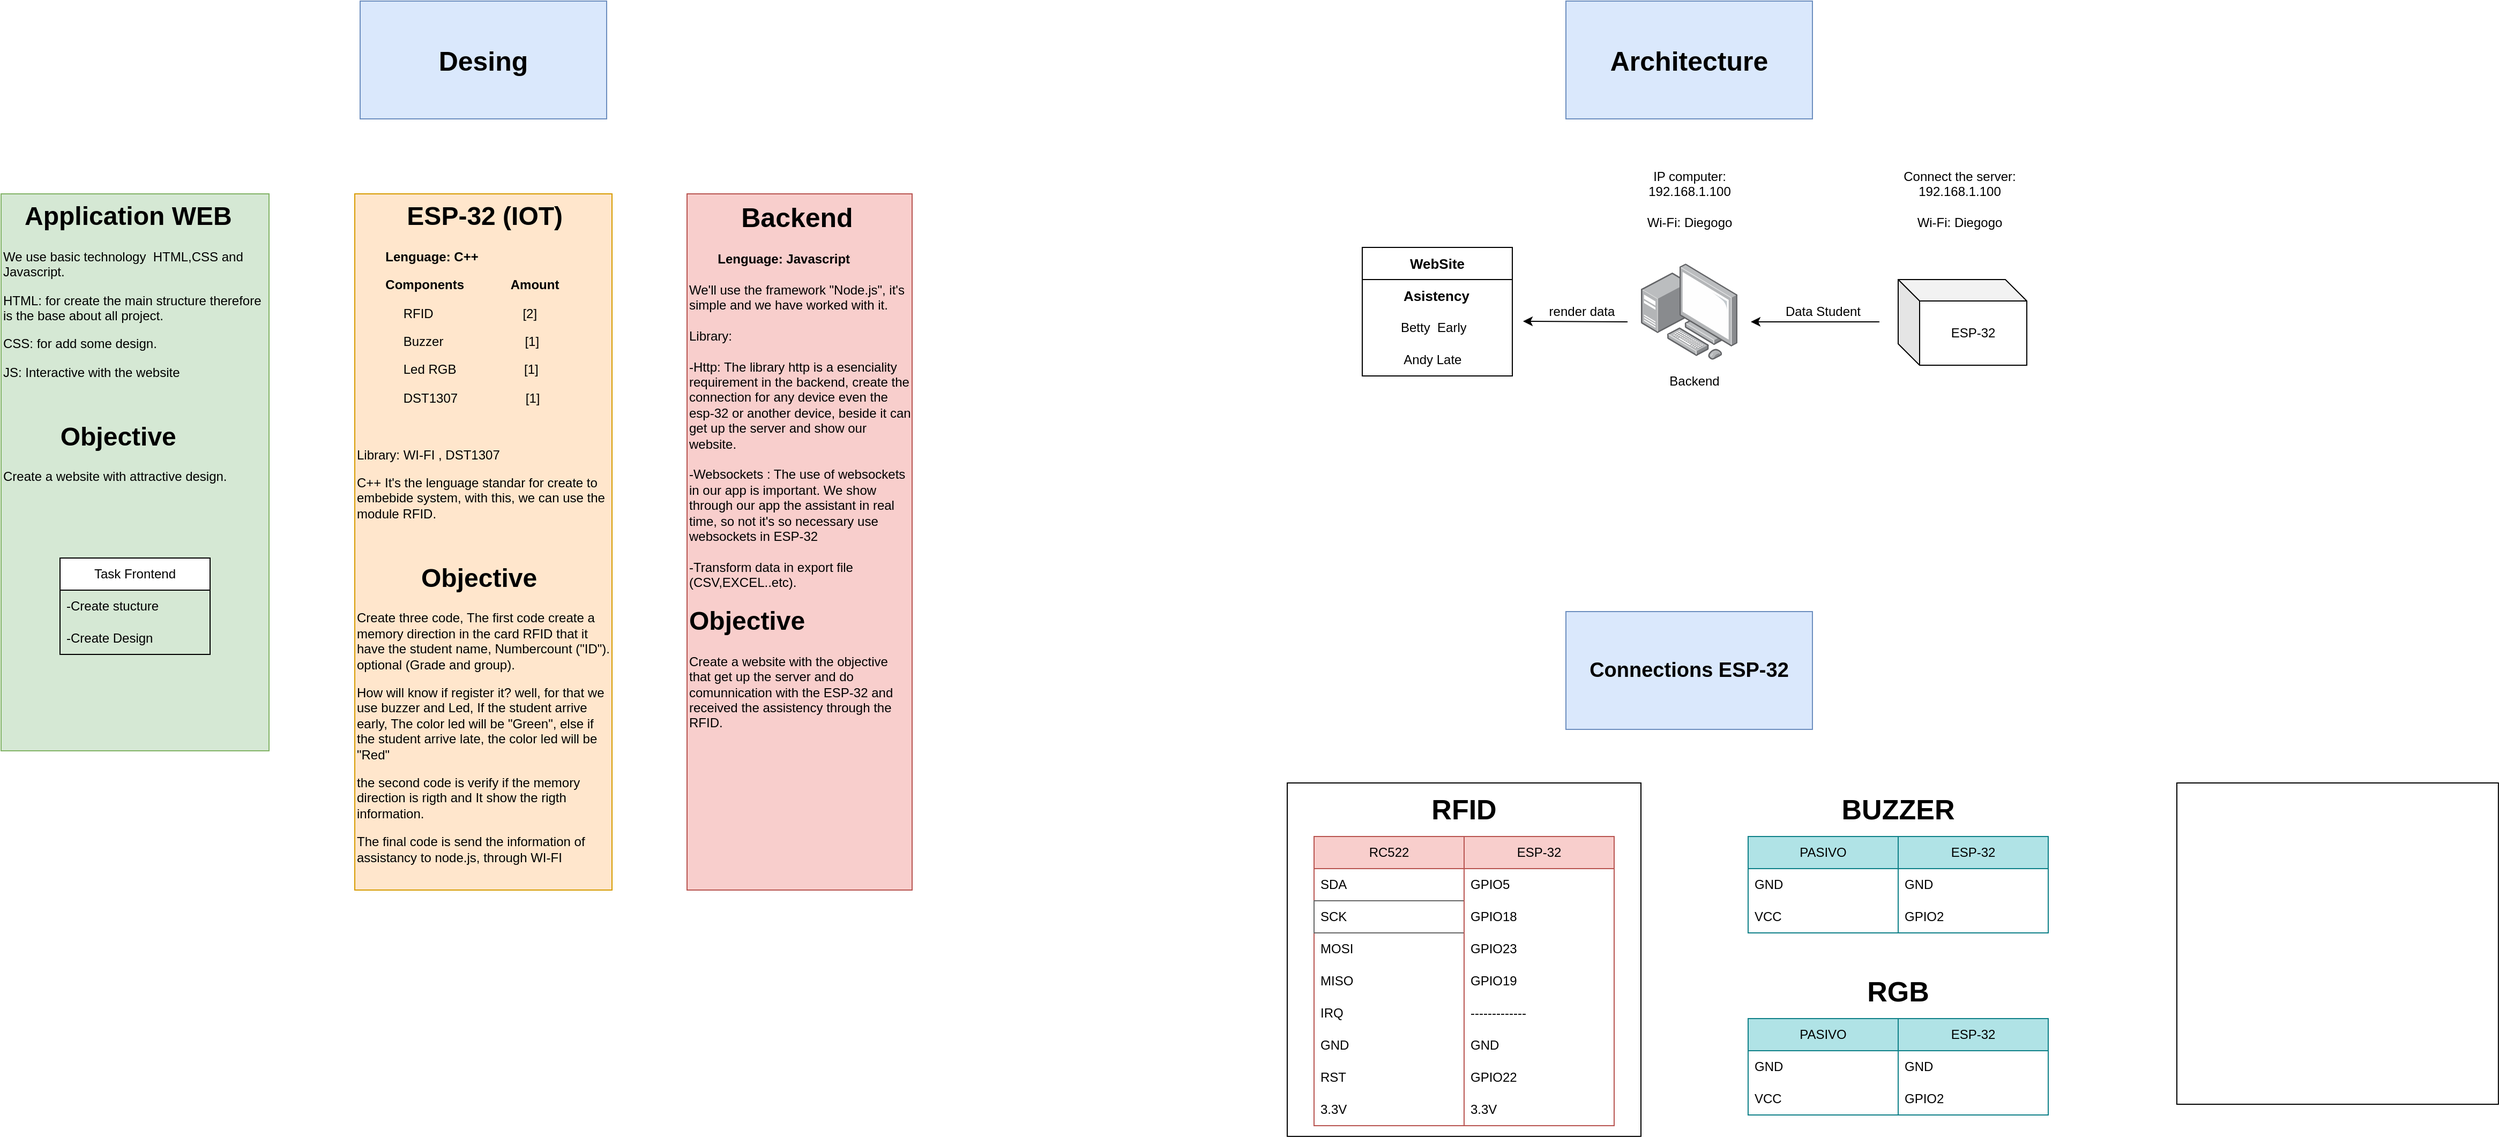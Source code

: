 <mxfile version="28.2.3">
  <diagram name="Página-1" id="RbUS8o9OJ7nkaZEAhIF7">
    <mxGraphModel dx="3965" dy="3158" grid="1" gridSize="10" guides="1" tooltips="1" connect="1" arrows="1" fold="1" page="0" pageScale="1" pageWidth="827" pageHeight="1169" background="light-dark(#FFFFFF,#050112)" math="0" shadow="0">
      <root>
        <mxCell id="0" />
        <mxCell id="1" parent="0" />
        <mxCell id="6i5jWwC4zZT9hXB-V2WH-5" value="&lt;h1 style=&quot;margin-top: 0px;&quot;&gt;&amp;nbsp; &amp;nbsp;Application WEB&lt;/h1&gt;&lt;p&gt;We use basic technology&amp;nbsp; HTML,CSS and Javascript.&lt;/p&gt;&lt;p&gt;HTML: for create the main structure therefore is the base about all project.&lt;/p&gt;&lt;p&gt;CSS: for add some design.&lt;/p&gt;&lt;p&gt;JS: Interactive with the website&lt;/p&gt;&lt;p&gt;&lt;br&gt;&lt;/p&gt;&lt;div&gt;&lt;h1 style=&quot;margin-top: 0px;&quot;&gt;&amp;nbsp; &amp;nbsp; &amp;nbsp; &amp;nbsp; Objective&lt;/h1&gt;&lt;/div&gt;&lt;div&gt;Create a website with attractive design.&lt;/div&gt;&lt;div&gt;&lt;br&gt;&lt;/div&gt;" style="text;html=1;whiteSpace=wrap;overflow=hidden;rounded=0;fillColor=#d5e8d4;strokeColor=#82b366;" parent="1" vertex="1">
          <mxGeometry x="-20" y="-640" width="250" height="520" as="geometry" />
        </mxCell>
        <mxCell id="6i5jWwC4zZT9hXB-V2WH-12" value="&lt;h1 style=&quot;margin-top: 0px;&quot;&gt;&amp;nbsp; &amp;nbsp; &amp;nbsp; &amp;nbsp;ESP-32 (IOT)&lt;/h1&gt;&lt;p&gt;&lt;b&gt;&lt;span style=&quot;white-space: pre;&quot;&gt;&#x9;&lt;/span&gt;Lenguage: C++&lt;/b&gt;&lt;/p&gt;&lt;p&gt;&lt;b&gt;&amp;nbsp; &amp;nbsp; &amp;nbsp; &amp;nbsp; Components&lt;span style=&quot;white-space: pre;&quot;&gt;&#x9;&lt;/span&gt;&lt;span style=&quot;white-space: pre;&quot;&gt;&#x9;&lt;/span&gt;&amp;nbsp; &amp;nbsp;Amount&lt;/b&gt;&lt;/p&gt;&lt;p&gt;&amp;nbsp; &amp;nbsp; &amp;nbsp; &amp;nbsp; &amp;nbsp; &amp;nbsp; &amp;nbsp;RFID&amp;nbsp; &amp;nbsp; &amp;nbsp; &amp;nbsp; &amp;nbsp; &amp;nbsp; &amp;nbsp; &amp;nbsp; &amp;nbsp; &amp;nbsp; &amp;nbsp; &amp;nbsp; &amp;nbsp;[2]&lt;/p&gt;&lt;p&gt;&amp;nbsp; &amp;nbsp; &amp;nbsp; &amp;nbsp; &amp;nbsp; &amp;nbsp; &amp;nbsp;Buzzer&lt;span style=&quot;white-space: pre;&quot;&gt;&#x9;&lt;/span&gt;&amp;nbsp; &amp;nbsp; &amp;nbsp; &amp;nbsp; &amp;nbsp; &amp;nbsp; &amp;nbsp; &amp;nbsp;[1]&lt;/p&gt;&lt;p&gt;&amp;nbsp; &amp;nbsp; &amp;nbsp; &amp;nbsp; &amp;nbsp; &amp;nbsp; &amp;nbsp;Led RGB&amp;nbsp; &amp;nbsp; &amp;nbsp; &amp;nbsp; &amp;nbsp; &amp;nbsp; &amp;nbsp; &amp;nbsp; &amp;nbsp; &amp;nbsp;[1]&lt;/p&gt;&lt;p&gt;&amp;nbsp; &amp;nbsp; &amp;nbsp; &amp;nbsp; &amp;nbsp; &amp;nbsp; &amp;nbsp;DST1307&amp;nbsp; &amp;nbsp; &amp;nbsp; &amp;nbsp; &amp;nbsp; &amp;nbsp; &amp;nbsp; &amp;nbsp; &amp;nbsp; &amp;nbsp;[1]&lt;/p&gt;&lt;p&gt;&lt;span style=&quot;background-color: transparent; color: light-dark(rgb(0, 0, 0), rgb(255, 255, 255));&quot;&gt;&lt;br&gt;&lt;/span&gt;&lt;/p&gt;&lt;p&gt;&lt;span style=&quot;background-color: transparent; color: light-dark(rgb(0, 0, 0), rgb(255, 255, 255));&quot;&gt;Library: WI-FI , DST1307&lt;/span&gt;&lt;/p&gt;&lt;p&gt;C++ It&#39;s the lenguage standar for create to embebide system, with this, we can use the module RFID.&lt;/p&gt;&lt;p&gt;&lt;br&gt;&lt;/p&gt;&lt;div&gt;&lt;h1 style=&quot;margin-top: 0px;&quot;&gt;&amp;nbsp; &amp;nbsp; &amp;nbsp; &amp;nbsp; &amp;nbsp;Objective&lt;/h1&gt;&lt;/div&gt;&lt;p&gt;Create three code, The first code create a memory direction in the card RFID that it have the student name, Numbercount (&quot;ID&quot;). optional (Grade and group).&lt;/p&gt;&lt;p&gt;How will know if register it? well, for that we use buzzer and Led, If the student arrive early, The color led will be &quot;Green&quot;, else if the student arrive late, the color led will be &quot;Red&quot;&lt;/p&gt;&lt;p&gt;the second code is verify if the memory direction is rigth and It show the rigth information.&lt;/p&gt;&lt;p&gt;The final code is send the information of assistancy to node.js,&amp;nbsp;&lt;span style=&quot;background-color: transparent; color: light-dark(rgb(0, 0, 0), rgb(255, 255, 255));&quot;&gt;through WI-FI&lt;/span&gt;&lt;/p&gt;&lt;p&gt;&lt;br&gt;&lt;/p&gt;&lt;p&gt;&lt;br&gt;&lt;/p&gt;&lt;p&gt;&lt;br&gt;&lt;/p&gt;" style="text;html=1;whiteSpace=wrap;overflow=hidden;rounded=0;fillColor=#ffe6cc;strokeColor=#d79b00;" parent="1" vertex="1">
          <mxGeometry x="310" y="-640" width="240" height="650" as="geometry" />
        </mxCell>
        <mxCell id="6i5jWwC4zZT9hXB-V2WH-13" value="&lt;h1 style=&quot;margin-top: 0px;&quot;&gt;&lt;span style=&quot;background-color: transparent; color: light-dark(rgb(0, 0, 0), rgb(255, 255, 255));&quot;&gt;&lt;font style=&quot;font-size: 25px;&quot;&gt;&amp;nbsp; &amp;nbsp; &amp;nbsp; &amp;nbsp;Backend&lt;/font&gt;&lt;/span&gt;&lt;/h1&gt;&lt;div&gt;&lt;b&gt;&lt;span style=&quot;white-space: pre;&quot;&gt;&#x9;&lt;/span&gt;Lenguage: Javascript&lt;/b&gt;&lt;/div&gt;&lt;div&gt;&lt;br&gt;&lt;/div&gt;&lt;div&gt;&lt;div&gt;We&#39;ll use the framework &quot;Node.js&quot;, it&#39;s simple and we have worked with it.&lt;/div&gt;&lt;div&gt;&lt;br&gt;&lt;/div&gt;&lt;div&gt;Library:&lt;/div&gt;&lt;div&gt;&lt;br&gt;&lt;/div&gt;&lt;div&gt;-Http: The library http is a esenciality requirement in the backend, create the connection for any device even the esp-32 or another device, beside it can get up the server and show our website.&lt;/div&gt;&lt;div&gt;&lt;br&gt;&lt;/div&gt;&lt;div&gt;-Websockets : The use of websockets in our app is important. We show through our app the assistant in real time, so not it&#39;s so necessary use websockets in ESP-32&lt;/div&gt;&lt;div&gt;&lt;br&gt;&lt;/div&gt;&lt;div&gt;-Transform data in export file (CSV,EXCEL..etc).&lt;/div&gt;&lt;/div&gt;&lt;div&gt;&lt;br&gt;&lt;/div&gt;&lt;div&gt;&lt;div&gt;&lt;h1 style=&quot;margin-top: 0px;&quot;&gt;Objective&lt;/h1&gt;&lt;/div&gt;&lt;/div&gt;&lt;div&gt;Create a website with the objective that get up the server and do comunnication with the ESP-32 and received the assistency through the RFID.&lt;/div&gt;" style="text;html=1;whiteSpace=wrap;overflow=hidden;rounded=0;fillColor=#f8cecc;strokeColor=#b85450;" parent="1" vertex="1">
          <mxGeometry x="620" y="-640" width="210" height="650" as="geometry" />
        </mxCell>
        <mxCell id="6i5jWwC4zZT9hXB-V2WH-14" value="&lt;span style=&quot;font-size: 25px;&quot;&gt;&lt;b&gt;Desing&lt;/b&gt;&lt;/span&gt;" style="text;html=1;align=center;verticalAlign=middle;whiteSpace=wrap;rounded=0;fillColor=#dae8fc;strokeColor=#6c8ebf;" parent="1" vertex="1">
          <mxGeometry x="315" y="-820" width="230" height="110" as="geometry" />
        </mxCell>
        <mxCell id="6i5jWwC4zZT9hXB-V2WH-16" value="&lt;span style=&quot;font-size: 25px;&quot;&gt;&lt;b&gt;Architecture&lt;/b&gt;&lt;/span&gt;" style="text;html=1;align=center;verticalAlign=middle;whiteSpace=wrap;rounded=0;fillColor=#dae8fc;strokeColor=#6c8ebf;" parent="1" vertex="1">
          <mxGeometry x="1440" y="-820" width="230" height="110" as="geometry" />
        </mxCell>
        <mxCell id="6i5jWwC4zZT9hXB-V2WH-22" value="Task Frontend" style="swimlane;fontStyle=0;childLayout=stackLayout;horizontal=1;startSize=30;horizontalStack=0;resizeParent=1;resizeParentMax=0;resizeLast=0;collapsible=1;marginBottom=0;whiteSpace=wrap;html=1;" parent="1" vertex="1">
          <mxGeometry x="35" y="-300" width="140" height="90" as="geometry" />
        </mxCell>
        <mxCell id="6i5jWwC4zZT9hXB-V2WH-23" value="-Create stucture" style="text;strokeColor=none;fillColor=none;align=left;verticalAlign=middle;spacingLeft=4;spacingRight=4;overflow=hidden;points=[[0,0.5],[1,0.5]];portConstraint=eastwest;rotatable=0;whiteSpace=wrap;html=1;" parent="6i5jWwC4zZT9hXB-V2WH-22" vertex="1">
          <mxGeometry y="30" width="140" height="30" as="geometry" />
        </mxCell>
        <mxCell id="6i5jWwC4zZT9hXB-V2WH-24" value="-Create Design" style="text;strokeColor=none;fillColor=none;align=left;verticalAlign=middle;spacingLeft=4;spacingRight=4;overflow=hidden;points=[[0,0.5],[1,0.5]];portConstraint=eastwest;rotatable=0;whiteSpace=wrap;html=1;" parent="6i5jWwC4zZT9hXB-V2WH-22" vertex="1">
          <mxGeometry y="60" width="140" height="30" as="geometry" />
        </mxCell>
        <mxCell id="x3ObjkOd4FbKlMlAvdoj-1" value="&lt;b&gt;&lt;font style=&quot;font-size: 13px;&quot;&gt;WebSite&lt;/font&gt;&lt;/b&gt;" style="swimlane;fontStyle=0;childLayout=stackLayout;horizontal=1;startSize=30;horizontalStack=0;resizeParent=1;resizeParentMax=0;resizeLast=0;collapsible=1;marginBottom=0;whiteSpace=wrap;html=1;" vertex="1" parent="1">
          <mxGeometry x="1250" y="-590" width="140" height="120" as="geometry" />
        </mxCell>
        <mxCell id="x3ObjkOd4FbKlMlAvdoj-2" value="&lt;b&gt;&lt;font style=&quot;font-size: 13px;&quot;&gt;&amp;nbsp; &amp;nbsp; &amp;nbsp; &amp;nbsp; &amp;nbsp;Asistency&lt;/font&gt;&lt;/b&gt;" style="text;strokeColor=none;fillColor=none;align=left;verticalAlign=middle;spacingLeft=4;spacingRight=4;overflow=hidden;points=[[0,0.5],[1,0.5]];portConstraint=eastwest;rotatable=0;whiteSpace=wrap;html=1;" vertex="1" parent="x3ObjkOd4FbKlMlAvdoj-1">
          <mxGeometry y="30" width="140" height="30" as="geometry" />
        </mxCell>
        <mxCell id="x3ObjkOd4FbKlMlAvdoj-3" value="&amp;nbsp; &amp;nbsp; &amp;nbsp; &amp;nbsp; &amp;nbsp;Betty&amp;nbsp; Early" style="text;strokeColor=none;fillColor=none;align=left;verticalAlign=middle;spacingLeft=4;spacingRight=4;overflow=hidden;points=[[0,0.5],[1,0.5]];portConstraint=eastwest;rotatable=0;whiteSpace=wrap;html=1;" vertex="1" parent="x3ObjkOd4FbKlMlAvdoj-1">
          <mxGeometry y="60" width="140" height="30" as="geometry" />
        </mxCell>
        <mxCell id="x3ObjkOd4FbKlMlAvdoj-4" value="&amp;nbsp; &amp;nbsp; &amp;nbsp; &amp;nbsp; &amp;nbsp; Andy Late" style="text;strokeColor=none;fillColor=none;align=left;verticalAlign=middle;spacingLeft=4;spacingRight=4;overflow=hidden;points=[[0,0.5],[1,0.5]];portConstraint=eastwest;rotatable=0;whiteSpace=wrap;html=1;" vertex="1" parent="x3ObjkOd4FbKlMlAvdoj-1">
          <mxGeometry y="90" width="140" height="30" as="geometry" />
        </mxCell>
        <mxCell id="x3ObjkOd4FbKlMlAvdoj-8" value="ESP-32" style="shape=cube;whiteSpace=wrap;html=1;boundedLbl=1;backgroundOutline=1;darkOpacity=0.05;darkOpacity2=0.1;" vertex="1" parent="1">
          <mxGeometry x="1750" y="-560" width="120" height="80" as="geometry" />
        </mxCell>
        <mxCell id="x3ObjkOd4FbKlMlAvdoj-11" value="" style="endArrow=classic;html=1;rounded=0;" edge="1" parent="1">
          <mxGeometry width="50" height="50" relative="1" as="geometry">
            <mxPoint x="1732.5" y="-520.56" as="sourcePoint" />
            <mxPoint x="1612.5" y="-520.56" as="targetPoint" />
          </mxGeometry>
        </mxCell>
        <mxCell id="x3ObjkOd4FbKlMlAvdoj-12" value="IP computer: 192.168.1.100&lt;div&gt;&lt;br&gt;&lt;div&gt;Wi-Fi: Diegogo&lt;/div&gt;&lt;/div&gt;" style="text;html=1;align=center;verticalAlign=middle;whiteSpace=wrap;rounded=0;" vertex="1" parent="1">
          <mxGeometry x="1497.5" y="-650" width="115" height="30" as="geometry" />
        </mxCell>
        <mxCell id="x3ObjkOd4FbKlMlAvdoj-16" value="" style="endArrow=classic;html=1;rounded=0;" edge="1" parent="1">
          <mxGeometry width="50" height="50" relative="1" as="geometry">
            <mxPoint x="1497.5" y="-520.56" as="sourcePoint" />
            <mxPoint x="1400" y="-521" as="targetPoint" />
          </mxGeometry>
        </mxCell>
        <mxCell id="x3ObjkOd4FbKlMlAvdoj-17" value="Connect the server: 192.168.1.100&lt;div&gt;&lt;br&gt;&lt;div&gt;Wi-Fi: Diegogo&lt;/div&gt;&lt;/div&gt;" style="text;html=1;align=center;verticalAlign=middle;whiteSpace=wrap;rounded=0;" vertex="1" parent="1">
          <mxGeometry x="1750" y="-670" width="115" height="70" as="geometry" />
        </mxCell>
        <mxCell id="x3ObjkOd4FbKlMlAvdoj-18" value="" style="image;points=[];aspect=fixed;html=1;align=center;shadow=0;dashed=0;image=img/lib/allied_telesis/computer_and_terminals/Personal_Computer_with_Server.svg;direction=east;" vertex="1" parent="1">
          <mxGeometry x="1510" y="-575" width="90" height="90" as="geometry" />
        </mxCell>
        <mxCell id="x3ObjkOd4FbKlMlAvdoj-19" value="Backend" style="text;html=1;align=center;verticalAlign=middle;whiteSpace=wrap;rounded=0;" vertex="1" parent="1">
          <mxGeometry x="1530" y="-480" width="60" height="30" as="geometry" />
        </mxCell>
        <mxCell id="x3ObjkOd4FbKlMlAvdoj-21" value="Data Student" style="text;html=1;align=center;verticalAlign=middle;whiteSpace=wrap;rounded=0;" vertex="1" parent="1">
          <mxGeometry x="1640" y="-545" width="80" height="30" as="geometry" />
        </mxCell>
        <mxCell id="x3ObjkOd4FbKlMlAvdoj-22" value="render data" style="text;html=1;align=center;verticalAlign=middle;whiteSpace=wrap;rounded=0;" vertex="1" parent="1">
          <mxGeometry x="1420" y="-545" width="70" height="30" as="geometry" />
        </mxCell>
        <mxCell id="x3ObjkOd4FbKlMlAvdoj-23" value="&lt;b&gt;&lt;font style=&quot;font-size: 19px;&quot;&gt;Connections ESP-32&lt;/font&gt;&lt;/b&gt;" style="text;html=1;align=center;verticalAlign=middle;whiteSpace=wrap;rounded=0;fillColor=#dae8fc;strokeColor=#6c8ebf;" vertex="1" parent="1">
          <mxGeometry x="1440" y="-250" width="230" height="110" as="geometry" />
        </mxCell>
        <mxCell id="x3ObjkOd4FbKlMlAvdoj-28" value="RC522" style="swimlane;fontStyle=0;childLayout=stackLayout;horizontal=1;startSize=30;horizontalStack=0;resizeParent=1;resizeParentMax=0;resizeLast=0;collapsible=1;marginBottom=0;whiteSpace=wrap;html=1;fillColor=#f8cecc;strokeColor=#b85450;" vertex="1" parent="1">
          <mxGeometry x="1205" y="-40" width="140" height="270" as="geometry" />
        </mxCell>
        <mxCell id="x3ObjkOd4FbKlMlAvdoj-29" value="SDA" style="text;strokeColor=none;fillColor=none;align=left;verticalAlign=middle;spacingLeft=4;spacingRight=4;overflow=hidden;points=[[0,0.5],[1,0.5]];portConstraint=eastwest;rotatable=0;whiteSpace=wrap;html=1;" vertex="1" parent="x3ObjkOd4FbKlMlAvdoj-28">
          <mxGeometry y="30" width="140" height="30" as="geometry" />
        </mxCell>
        <mxCell id="x3ObjkOd4FbKlMlAvdoj-30" value="SCK" style="text;strokeColor=#666666;fillColor=none;align=left;verticalAlign=middle;spacingLeft=4;spacingRight=4;overflow=hidden;points=[[0,0.5],[1,0.5]];portConstraint=eastwest;rotatable=0;whiteSpace=wrap;html=1;gradientColor=#b3b3b3;" vertex="1" parent="x3ObjkOd4FbKlMlAvdoj-28">
          <mxGeometry y="60" width="140" height="30" as="geometry" />
        </mxCell>
        <mxCell id="x3ObjkOd4FbKlMlAvdoj-31" value="MOSI" style="text;strokeColor=none;fillColor=none;align=left;verticalAlign=middle;spacingLeft=4;spacingRight=4;overflow=hidden;points=[[0,0.5],[1,0.5]];portConstraint=eastwest;rotatable=0;whiteSpace=wrap;html=1;" vertex="1" parent="x3ObjkOd4FbKlMlAvdoj-28">
          <mxGeometry y="90" width="140" height="30" as="geometry" />
        </mxCell>
        <mxCell id="x3ObjkOd4FbKlMlAvdoj-48" value="MISO" style="text;strokeColor=none;fillColor=none;align=left;verticalAlign=middle;spacingLeft=4;spacingRight=4;overflow=hidden;points=[[0,0.5],[1,0.5]];portConstraint=eastwest;rotatable=0;whiteSpace=wrap;html=1;" vertex="1" parent="x3ObjkOd4FbKlMlAvdoj-28">
          <mxGeometry y="120" width="140" height="30" as="geometry" />
        </mxCell>
        <mxCell id="x3ObjkOd4FbKlMlAvdoj-49" value="IRQ" style="text;strokeColor=none;fillColor=none;align=left;verticalAlign=middle;spacingLeft=4;spacingRight=4;overflow=hidden;points=[[0,0.5],[1,0.5]];portConstraint=eastwest;rotatable=0;whiteSpace=wrap;html=1;" vertex="1" parent="x3ObjkOd4FbKlMlAvdoj-28">
          <mxGeometry y="150" width="140" height="30" as="geometry" />
        </mxCell>
        <mxCell id="x3ObjkOd4FbKlMlAvdoj-50" value="GND" style="text;strokeColor=none;fillColor=none;align=left;verticalAlign=middle;spacingLeft=4;spacingRight=4;overflow=hidden;points=[[0,0.5],[1,0.5]];portConstraint=eastwest;rotatable=0;whiteSpace=wrap;html=1;" vertex="1" parent="x3ObjkOd4FbKlMlAvdoj-28">
          <mxGeometry y="180" width="140" height="30" as="geometry" />
        </mxCell>
        <mxCell id="x3ObjkOd4FbKlMlAvdoj-51" value="RST" style="text;strokeColor=none;fillColor=none;align=left;verticalAlign=middle;spacingLeft=4;spacingRight=4;overflow=hidden;points=[[0,0.5],[1,0.5]];portConstraint=eastwest;rotatable=0;whiteSpace=wrap;html=1;" vertex="1" parent="x3ObjkOd4FbKlMlAvdoj-28">
          <mxGeometry y="210" width="140" height="30" as="geometry" />
        </mxCell>
        <mxCell id="x3ObjkOd4FbKlMlAvdoj-52" value="3.3V" style="text;strokeColor=none;fillColor=none;align=left;verticalAlign=middle;spacingLeft=4;spacingRight=4;overflow=hidden;points=[[0,0.5],[1,0.5]];portConstraint=eastwest;rotatable=0;whiteSpace=wrap;html=1;" vertex="1" parent="x3ObjkOd4FbKlMlAvdoj-28">
          <mxGeometry y="240" width="140" height="30" as="geometry" />
        </mxCell>
        <mxCell id="x3ObjkOd4FbKlMlAvdoj-32" value="ESP-32" style="swimlane;fontStyle=0;childLayout=stackLayout;horizontal=1;startSize=30;horizontalStack=0;resizeParent=1;resizeParentMax=0;resizeLast=0;collapsible=1;marginBottom=0;whiteSpace=wrap;html=1;fillColor=#f8cecc;strokeColor=#b85450;" vertex="1" parent="1">
          <mxGeometry x="1345" y="-40" width="140" height="270" as="geometry" />
        </mxCell>
        <mxCell id="x3ObjkOd4FbKlMlAvdoj-33" value="GPIO5" style="text;strokeColor=none;fillColor=none;align=left;verticalAlign=middle;spacingLeft=4;spacingRight=4;overflow=hidden;points=[[0,0.5],[1,0.5]];portConstraint=eastwest;rotatable=0;whiteSpace=wrap;html=1;" vertex="1" parent="x3ObjkOd4FbKlMlAvdoj-32">
          <mxGeometry y="30" width="140" height="30" as="geometry" />
        </mxCell>
        <mxCell id="x3ObjkOd4FbKlMlAvdoj-34" value="GPIO18" style="text;strokeColor=none;fillColor=none;align=left;verticalAlign=middle;spacingLeft=4;spacingRight=4;overflow=hidden;points=[[0,0.5],[1,0.5]];portConstraint=eastwest;rotatable=0;whiteSpace=wrap;html=1;" vertex="1" parent="x3ObjkOd4FbKlMlAvdoj-32">
          <mxGeometry y="60" width="140" height="30" as="geometry" />
        </mxCell>
        <mxCell id="x3ObjkOd4FbKlMlAvdoj-35" value="GPIO23" style="text;strokeColor=none;fillColor=none;align=left;verticalAlign=middle;spacingLeft=4;spacingRight=4;overflow=hidden;points=[[0,0.5],[1,0.5]];portConstraint=eastwest;rotatable=0;whiteSpace=wrap;html=1;" vertex="1" parent="x3ObjkOd4FbKlMlAvdoj-32">
          <mxGeometry y="90" width="140" height="30" as="geometry" />
        </mxCell>
        <mxCell id="x3ObjkOd4FbKlMlAvdoj-54" value="GPIO19" style="text;strokeColor=none;fillColor=none;align=left;verticalAlign=middle;spacingLeft=4;spacingRight=4;overflow=hidden;points=[[0,0.5],[1,0.5]];portConstraint=eastwest;rotatable=0;whiteSpace=wrap;html=1;" vertex="1" parent="x3ObjkOd4FbKlMlAvdoj-32">
          <mxGeometry y="120" width="140" height="30" as="geometry" />
        </mxCell>
        <mxCell id="x3ObjkOd4FbKlMlAvdoj-55" value="-------------" style="text;strokeColor=none;fillColor=none;align=left;verticalAlign=middle;spacingLeft=4;spacingRight=4;overflow=hidden;points=[[0,0.5],[1,0.5]];portConstraint=eastwest;rotatable=0;whiteSpace=wrap;html=1;" vertex="1" parent="x3ObjkOd4FbKlMlAvdoj-32">
          <mxGeometry y="150" width="140" height="30" as="geometry" />
        </mxCell>
        <mxCell id="x3ObjkOd4FbKlMlAvdoj-56" value="GND" style="text;strokeColor=none;fillColor=none;align=left;verticalAlign=middle;spacingLeft=4;spacingRight=4;overflow=hidden;points=[[0,0.5],[1,0.5]];portConstraint=eastwest;rotatable=0;whiteSpace=wrap;html=1;" vertex="1" parent="x3ObjkOd4FbKlMlAvdoj-32">
          <mxGeometry y="180" width="140" height="30" as="geometry" />
        </mxCell>
        <mxCell id="x3ObjkOd4FbKlMlAvdoj-57" value="GPIO22" style="text;strokeColor=none;fillColor=none;align=left;verticalAlign=middle;spacingLeft=4;spacingRight=4;overflow=hidden;points=[[0,0.5],[1,0.5]];portConstraint=eastwest;rotatable=0;whiteSpace=wrap;html=1;" vertex="1" parent="x3ObjkOd4FbKlMlAvdoj-32">
          <mxGeometry y="210" width="140" height="30" as="geometry" />
        </mxCell>
        <mxCell id="x3ObjkOd4FbKlMlAvdoj-58" value="3.3V" style="text;strokeColor=none;fillColor=none;align=left;verticalAlign=middle;spacingLeft=4;spacingRight=4;overflow=hidden;points=[[0,0.5],[1,0.5]];portConstraint=eastwest;rotatable=0;whiteSpace=wrap;html=1;" vertex="1" parent="x3ObjkOd4FbKlMlAvdoj-32">
          <mxGeometry y="240" width="140" height="30" as="geometry" />
        </mxCell>
        <mxCell id="x3ObjkOd4FbKlMlAvdoj-60" value="&lt;b&gt;&lt;font style=&quot;font-size: 26px;&quot;&gt;RFID&lt;/font&gt;&lt;/b&gt;" style="text;html=1;align=center;verticalAlign=middle;whiteSpace=wrap;rounded=0;" vertex="1" parent="1">
          <mxGeometry x="1315" y="-80" width="60" height="30" as="geometry" />
        </mxCell>
        <mxCell id="x3ObjkOd4FbKlMlAvdoj-61" value="" style="whiteSpace=wrap;html=1;aspect=fixed;fillColor=none;" vertex="1" parent="1">
          <mxGeometry x="1180" y="-90" width="330" height="330" as="geometry" />
        </mxCell>
        <mxCell id="x3ObjkOd4FbKlMlAvdoj-62" value="PASIVO" style="swimlane;fontStyle=0;childLayout=stackLayout;horizontal=1;startSize=30;horizontalStack=0;resizeParent=1;resizeParentMax=0;resizeLast=0;collapsible=1;marginBottom=0;whiteSpace=wrap;html=1;fillColor=#b0e3e6;strokeColor=#0e8088;" vertex="1" parent="1">
          <mxGeometry x="1610" y="-40" width="140" height="90" as="geometry" />
        </mxCell>
        <mxCell id="x3ObjkOd4FbKlMlAvdoj-68" value="GND" style="text;strokeColor=none;fillColor=none;align=left;verticalAlign=middle;spacingLeft=4;spacingRight=4;overflow=hidden;points=[[0,0.5],[1,0.5]];portConstraint=eastwest;rotatable=0;whiteSpace=wrap;html=1;" vertex="1" parent="x3ObjkOd4FbKlMlAvdoj-62">
          <mxGeometry y="30" width="140" height="30" as="geometry" />
        </mxCell>
        <mxCell id="x3ObjkOd4FbKlMlAvdoj-70" value="VCC" style="text;strokeColor=none;fillColor=none;align=left;verticalAlign=middle;spacingLeft=4;spacingRight=4;overflow=hidden;points=[[0,0.5],[1,0.5]];portConstraint=eastwest;rotatable=0;whiteSpace=wrap;html=1;" vertex="1" parent="x3ObjkOd4FbKlMlAvdoj-62">
          <mxGeometry y="60" width="140" height="30" as="geometry" />
        </mxCell>
        <mxCell id="x3ObjkOd4FbKlMlAvdoj-71" value="ESP-32" style="swimlane;fontStyle=0;childLayout=stackLayout;horizontal=1;startSize=30;horizontalStack=0;resizeParent=1;resizeParentMax=0;resizeLast=0;collapsible=1;marginBottom=0;whiteSpace=wrap;html=1;fillColor=#b0e3e6;strokeColor=#0e8088;" vertex="1" parent="1">
          <mxGeometry x="1750" y="-40" width="140" height="90" as="geometry" />
        </mxCell>
        <mxCell id="x3ObjkOd4FbKlMlAvdoj-77" value="GND" style="text;strokeColor=none;fillColor=none;align=left;verticalAlign=middle;spacingLeft=4;spacingRight=4;overflow=hidden;points=[[0,0.5],[1,0.5]];portConstraint=eastwest;rotatable=0;whiteSpace=wrap;html=1;" vertex="1" parent="x3ObjkOd4FbKlMlAvdoj-71">
          <mxGeometry y="30" width="140" height="30" as="geometry" />
        </mxCell>
        <mxCell id="x3ObjkOd4FbKlMlAvdoj-82" value="GPIO2" style="text;strokeColor=none;fillColor=none;align=left;verticalAlign=middle;spacingLeft=4;spacingRight=4;overflow=hidden;points=[[0,0.5],[1,0.5]];portConstraint=eastwest;rotatable=0;whiteSpace=wrap;html=1;" vertex="1" parent="x3ObjkOd4FbKlMlAvdoj-71">
          <mxGeometry y="60" width="140" height="30" as="geometry" />
        </mxCell>
        <mxCell id="x3ObjkOd4FbKlMlAvdoj-80" value="&lt;span style=&quot;font-size: 26px;&quot;&gt;&lt;b&gt;BUZZER&lt;/b&gt;&lt;/span&gt;" style="text;html=1;align=center;verticalAlign=middle;whiteSpace=wrap;rounded=0;" vertex="1" parent="1">
          <mxGeometry x="1720" y="-80" width="60" height="30" as="geometry" />
        </mxCell>
        <mxCell id="x3ObjkOd4FbKlMlAvdoj-81" value="" style="whiteSpace=wrap;html=1;aspect=fixed;fillColor=none;" vertex="1" parent="1">
          <mxGeometry x="2010" y="-90" width="300" height="300" as="geometry" />
        </mxCell>
        <mxCell id="x3ObjkOd4FbKlMlAvdoj-83" value="PASIVO" style="swimlane;fontStyle=0;childLayout=stackLayout;horizontal=1;startSize=30;horizontalStack=0;resizeParent=1;resizeParentMax=0;resizeLast=0;collapsible=1;marginBottom=0;whiteSpace=wrap;html=1;fillColor=#b0e3e6;strokeColor=#0e8088;" vertex="1" parent="1">
          <mxGeometry x="1610" y="130" width="140" height="90" as="geometry" />
        </mxCell>
        <mxCell id="x3ObjkOd4FbKlMlAvdoj-84" value="GND" style="text;strokeColor=none;fillColor=none;align=left;verticalAlign=middle;spacingLeft=4;spacingRight=4;overflow=hidden;points=[[0,0.5],[1,0.5]];portConstraint=eastwest;rotatable=0;whiteSpace=wrap;html=1;" vertex="1" parent="x3ObjkOd4FbKlMlAvdoj-83">
          <mxGeometry y="30" width="140" height="30" as="geometry" />
        </mxCell>
        <mxCell id="x3ObjkOd4FbKlMlAvdoj-85" value="VCC" style="text;strokeColor=none;fillColor=none;align=left;verticalAlign=middle;spacingLeft=4;spacingRight=4;overflow=hidden;points=[[0,0.5],[1,0.5]];portConstraint=eastwest;rotatable=0;whiteSpace=wrap;html=1;" vertex="1" parent="x3ObjkOd4FbKlMlAvdoj-83">
          <mxGeometry y="60" width="140" height="30" as="geometry" />
        </mxCell>
        <mxCell id="x3ObjkOd4FbKlMlAvdoj-86" value="ESP-32" style="swimlane;fontStyle=0;childLayout=stackLayout;horizontal=1;startSize=30;horizontalStack=0;resizeParent=1;resizeParentMax=0;resizeLast=0;collapsible=1;marginBottom=0;whiteSpace=wrap;html=1;fillColor=#b0e3e6;strokeColor=#0e8088;" vertex="1" parent="1">
          <mxGeometry x="1750" y="130" width="140" height="90" as="geometry" />
        </mxCell>
        <mxCell id="x3ObjkOd4FbKlMlAvdoj-87" value="GND" style="text;strokeColor=none;fillColor=none;align=left;verticalAlign=middle;spacingLeft=4;spacingRight=4;overflow=hidden;points=[[0,0.5],[1,0.5]];portConstraint=eastwest;rotatable=0;whiteSpace=wrap;html=1;" vertex="1" parent="x3ObjkOd4FbKlMlAvdoj-86">
          <mxGeometry y="30" width="140" height="30" as="geometry" />
        </mxCell>
        <mxCell id="x3ObjkOd4FbKlMlAvdoj-88" value="GPIO2" style="text;strokeColor=none;fillColor=none;align=left;verticalAlign=middle;spacingLeft=4;spacingRight=4;overflow=hidden;points=[[0,0.5],[1,0.5]];portConstraint=eastwest;rotatable=0;whiteSpace=wrap;html=1;" vertex="1" parent="x3ObjkOd4FbKlMlAvdoj-86">
          <mxGeometry y="60" width="140" height="30" as="geometry" />
        </mxCell>
        <mxCell id="x3ObjkOd4FbKlMlAvdoj-89" value="&lt;span style=&quot;font-size: 26px;&quot;&gt;&lt;b&gt;RGB&lt;/b&gt;&lt;/span&gt;" style="text;html=1;align=center;verticalAlign=middle;whiteSpace=wrap;rounded=0;" vertex="1" parent="1">
          <mxGeometry x="1720" y="90" width="60" height="30" as="geometry" />
        </mxCell>
      </root>
    </mxGraphModel>
  </diagram>
</mxfile>
